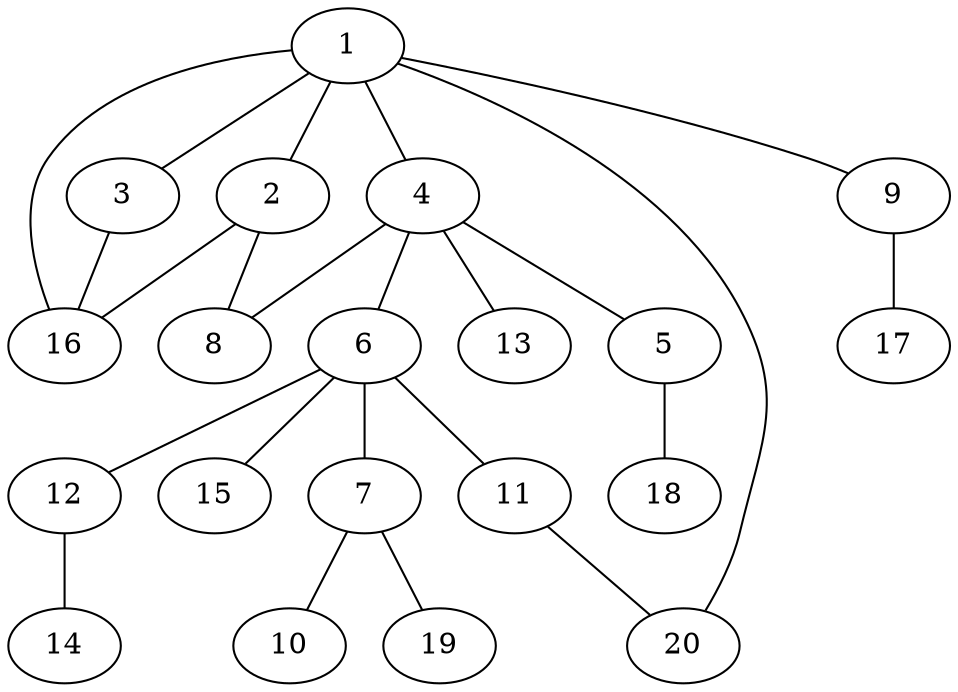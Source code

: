 graph graphname {1--2
1--3
1--4
1--9
1--16
1--20
2--8
2--16
3--16
4--5
4--6
4--8
4--13
5--18
6--7
6--11
6--12
6--15
7--10
7--19
9--17
11--20
12--14
}